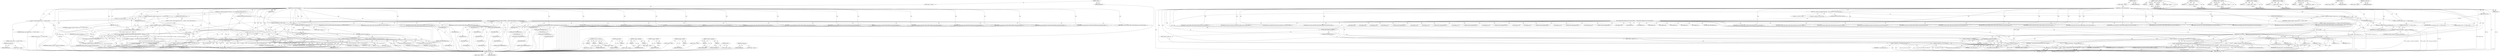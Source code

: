 digraph "num_online_cpus" {
vulnerable_156 [label=<(METHOD,num_present_cpus)>];
vulnerable_157 [label=<(BLOCK,&lt;empty&gt;,&lt;empty&gt;)>];
vulnerable_158 [label=<(METHOD_RETURN,ANY)>];
vulnerable_6 [label=<(METHOD,&lt;global&gt;)<SUB>1</SUB>>];
vulnerable_7 [label=<(BLOCK,&lt;empty&gt;,&lt;empty&gt;)<SUB>1</SUB>>];
vulnerable_8 [label=<(METHOD,kvm_vm_ioctl_check_extension)<SUB>1</SUB>>];
vulnerable_9 [label=<(PARAM,struct kvm *kvm)<SUB>1</SUB>>];
vulnerable_10 [label=<(PARAM,long ext)<SUB>1</SUB>>];
vulnerable_11 [label=<(BLOCK,{
	int r;
	/* Assume we're using HV mode when t...,{
	int r;
	/* Assume we're using HV mode when t...)<SUB>2</SUB>>];
vulnerable_12 [label="<(LOCAL,int r: int)<SUB>3</SUB>>"];
vulnerable_13 [label="<(LOCAL,int hv_enabled: int)<SUB>5</SUB>>"];
vulnerable_14 [label="<(&lt;operator&gt;.assignment,hv_enabled = kvmppc_hv_ops ? 1 : 0)<SUB>5</SUB>>"];
vulnerable_15 [label="<(IDENTIFIER,hv_enabled,hv_enabled = kvmppc_hv_ops ? 1 : 0)<SUB>5</SUB>>"];
vulnerable_16 [label="<(&lt;operator&gt;.conditional,kvmppc_hv_ops ? 1 : 0)<SUB>5</SUB>>"];
vulnerable_17 [label="<(IDENTIFIER,kvmppc_hv_ops,kvmppc_hv_ops ? 1 : 0)<SUB>5</SUB>>"];
vulnerable_18 [label="<(LITERAL,1,kvmppc_hv_ops ? 1 : 0)<SUB>5</SUB>>"];
vulnerable_19 [label="<(LITERAL,0,kvmppc_hv_ops ? 1 : 0)<SUB>5</SUB>>"];
vulnerable_20 [label=<(CONTROL_STRUCTURE,IF,if (kvm))<SUB>7</SUB>>];
vulnerable_21 [label=<(IDENTIFIER,kvm,if (kvm))<SUB>7</SUB>>];
vulnerable_22 [label=<(BLOCK,{
		/*
		 * Hooray - we know which VM type we'r...,{
		/*
		 * Hooray - we know which VM type we'r...)<SUB>7</SUB>>];
vulnerable_23 [label=<(&lt;operator&gt;.assignment,hv_enabled = is_kvmppc_hv_enabled(kvm))<SUB>12</SUB>>];
vulnerable_24 [label=<(IDENTIFIER,hv_enabled,hv_enabled = is_kvmppc_hv_enabled(kvm))<SUB>12</SUB>>];
vulnerable_25 [label=<(is_kvmppc_hv_enabled,is_kvmppc_hv_enabled(kvm))<SUB>12</SUB>>];
vulnerable_26 [label=<(IDENTIFIER,kvm,is_kvmppc_hv_enabled(kvm))<SUB>12</SUB>>];
vulnerable_27 [label=<(CONTROL_STRUCTURE,SWITCH,switch(ext))<SUB>15</SUB>>];
vulnerable_28 [label=<(IDENTIFIER,ext,switch(ext))<SUB>15</SUB>>];
vulnerable_29 [label=<(BLOCK,{
#ifdef CONFIG_BOOKE
	case KVM_CAP_PPC_BOOKE_S...,{
#ifdef CONFIG_BOOKE
	case KVM_CAP_PPC_BOOKE_S...)<SUB>15</SUB>>];
vulnerable_30 [label=<(JUMP_TARGET,case)<SUB>21</SUB>>];
vulnerable_31 [label=<(IDENTIFIER,KVM_CAP_PPC_SEGSTATE,{
#ifdef CONFIG_BOOKE
	case KVM_CAP_PPC_BOOKE_S...)<SUB>21</SUB>>];
vulnerable_32 [label=<(JUMP_TARGET,case)<SUB>22</SUB>>];
vulnerable_33 [label=<(IDENTIFIER,KVM_CAP_PPC_HIOR,{
#ifdef CONFIG_BOOKE
	case KVM_CAP_PPC_BOOKE_S...)<SUB>22</SUB>>];
vulnerable_34 [label=<(JUMP_TARGET,case)<SUB>23</SUB>>];
vulnerable_35 [label=<(IDENTIFIER,KVM_CAP_PPC_PAPR,{
#ifdef CONFIG_BOOKE
	case KVM_CAP_PPC_BOOKE_S...)<SUB>23</SUB>>];
vulnerable_36 [label=<(JUMP_TARGET,case)<SUB>25</SUB>>];
vulnerable_37 [label=<(IDENTIFIER,KVM_CAP_PPC_UNSET_IRQ,{
#ifdef CONFIG_BOOKE
	case KVM_CAP_PPC_BOOKE_S...)<SUB>25</SUB>>];
vulnerable_38 [label=<(JUMP_TARGET,case)<SUB>26</SUB>>];
vulnerable_39 [label=<(IDENTIFIER,KVM_CAP_PPC_IRQ_LEVEL,{
#ifdef CONFIG_BOOKE
	case KVM_CAP_PPC_BOOKE_S...)<SUB>26</SUB>>];
vulnerable_40 [label=<(JUMP_TARGET,case)<SUB>27</SUB>>];
vulnerable_41 [label=<(IDENTIFIER,KVM_CAP_ENABLE_CAP,{
#ifdef CONFIG_BOOKE
	case KVM_CAP_PPC_BOOKE_S...)<SUB>27</SUB>>];
vulnerable_42 [label=<(JUMP_TARGET,case)<SUB>28</SUB>>];
vulnerable_43 [label=<(IDENTIFIER,KVM_CAP_ENABLE_CAP_VM,{
#ifdef CONFIG_BOOKE
	case KVM_CAP_PPC_BOOKE_S...)<SUB>28</SUB>>];
vulnerable_44 [label=<(JUMP_TARGET,case)<SUB>29</SUB>>];
vulnerable_45 [label=<(IDENTIFIER,KVM_CAP_ONE_REG,{
#ifdef CONFIG_BOOKE
	case KVM_CAP_PPC_BOOKE_S...)<SUB>29</SUB>>];
vulnerable_46 [label=<(JUMP_TARGET,case)<SUB>30</SUB>>];
vulnerable_47 [label=<(IDENTIFIER,KVM_CAP_IOEVENTFD,{
#ifdef CONFIG_BOOKE
	case KVM_CAP_PPC_BOOKE_S...)<SUB>30</SUB>>];
vulnerable_48 [label=<(JUMP_TARGET,case)<SUB>31</SUB>>];
vulnerable_49 [label=<(IDENTIFIER,KVM_CAP_DEVICE_CTRL,{
#ifdef CONFIG_BOOKE
	case KVM_CAP_PPC_BOOKE_S...)<SUB>31</SUB>>];
vulnerable_50 [label=<(JUMP_TARGET,case)<SUB>32</SUB>>];
vulnerable_51 [label=<(IDENTIFIER,KVM_CAP_IMMEDIATE_EXIT,{
#ifdef CONFIG_BOOKE
	case KVM_CAP_PPC_BOOKE_S...)<SUB>32</SUB>>];
vulnerable_52 [label=<(&lt;operator&gt;.assignment,r = 1)<SUB>33</SUB>>];
vulnerable_53 [label=<(IDENTIFIER,r,r = 1)<SUB>33</SUB>>];
vulnerable_54 [label=<(LITERAL,1,r = 1)<SUB>33</SUB>>];
vulnerable_55 [label=<(CONTROL_STRUCTURE,BREAK,break;)<SUB>34</SUB>>];
vulnerable_56 [label=<(JUMP_TARGET,case)<SUB>35</SUB>>];
vulnerable_57 [label=<(IDENTIFIER,KVM_CAP_PPC_PAIRED_SINGLES,{
#ifdef CONFIG_BOOKE
	case KVM_CAP_PPC_BOOKE_S...)<SUB>35</SUB>>];
vulnerable_58 [label=<(JUMP_TARGET,case)<SUB>36</SUB>>];
vulnerable_59 [label=<(IDENTIFIER,KVM_CAP_PPC_OSI,{
#ifdef CONFIG_BOOKE
	case KVM_CAP_PPC_BOOKE_S...)<SUB>36</SUB>>];
vulnerable_60 [label=<(JUMP_TARGET,case)<SUB>37</SUB>>];
vulnerable_61 [label=<(IDENTIFIER,KVM_CAP_PPC_GET_PVINFO,{
#ifdef CONFIG_BOOKE
	case KVM_CAP_PPC_BOOKE_S...)<SUB>37</SUB>>];
vulnerable_62 [label=<(&lt;operator&gt;.assignment,r = !hv_enabled)<SUB>42</SUB>>];
vulnerable_63 [label=<(IDENTIFIER,r,r = !hv_enabled)<SUB>42</SUB>>];
vulnerable_64 [label=<(&lt;operator&gt;.logicalNot,!hv_enabled)<SUB>42</SUB>>];
vulnerable_65 [label=<(IDENTIFIER,hv_enabled,!hv_enabled)<SUB>42</SUB>>];
vulnerable_66 [label=<(CONTROL_STRUCTURE,BREAK,break;)<SUB>43</SUB>>];
vulnerable_67 [label=<(JUMP_TARGET,case)<SUB>107</SUB>>];
vulnerable_68 [label=<(IDENTIFIER,KVM_CAP_SYNC_MMU,{
#ifdef CONFIG_BOOKE
	case KVM_CAP_PPC_BOOKE_S...)<SUB>107</SUB>>];
vulnerable_69 [label=<(&lt;operator&gt;.assignment,r = 0)<SUB>113</SUB>>];
vulnerable_70 [label=<(IDENTIFIER,r,r = 0)<SUB>113</SUB>>];
vulnerable_71 [label=<(LITERAL,0,r = 0)<SUB>113</SUB>>];
vulnerable_72 [label=<(CONTROL_STRUCTURE,BREAK,break;)<SUB>115</SUB>>];
vulnerable_73 [label=<(JUMP_TARGET,case)<SUB>121</SUB>>];
vulnerable_74 [label=<(IDENTIFIER,KVM_CAP_NR_VCPUS,{
#ifdef CONFIG_BOOKE
	case KVM_CAP_PPC_BOOKE_S...)<SUB>121</SUB>>];
vulnerable_75 [label=<(CONTROL_STRUCTURE,IF,if (hv_enabled))<SUB>128</SUB>>];
vulnerable_76 [label=<(IDENTIFIER,hv_enabled,if (hv_enabled))<SUB>128</SUB>>];
vulnerable_77 [label=<(BLOCK,&lt;empty&gt;,&lt;empty&gt;)<SUB>129</SUB>>];
vulnerable_78 [label=<(&lt;operator&gt;.assignment,r = num_present_cpus())<SUB>129</SUB>>];
vulnerable_79 [label=<(IDENTIFIER,r,r = num_present_cpus())<SUB>129</SUB>>];
vulnerable_80 [label=<(num_present_cpus,num_present_cpus())<SUB>129</SUB>>];
vulnerable_81 [label=<(CONTROL_STRUCTURE,ELSE,else)<SUB>131</SUB>>];
vulnerable_82 [label=<(BLOCK,&lt;empty&gt;,&lt;empty&gt;)<SUB>131</SUB>>];
vulnerable_83 [label=<(&lt;operator&gt;.assignment,r = num_online_cpus())<SUB>131</SUB>>];
vulnerable_84 [label=<(IDENTIFIER,r,r = num_online_cpus())<SUB>131</SUB>>];
vulnerable_85 [label=<(num_online_cpus,num_online_cpus())<SUB>131</SUB>>];
vulnerable_86 [label=<(CONTROL_STRUCTURE,BREAK,break;)<SUB>132</SUB>>];
vulnerable_87 [label=<(JUMP_TARGET,case)<SUB>133</SUB>>];
vulnerable_88 [label=<(IDENTIFIER,KVM_CAP_NR_MEMSLOTS,{
#ifdef CONFIG_BOOKE
	case KVM_CAP_PPC_BOOKE_S...)<SUB>133</SUB>>];
vulnerable_89 [label=<(&lt;operator&gt;.assignment,r = KVM_USER_MEM_SLOTS)<SUB>134</SUB>>];
vulnerable_90 [label=<(IDENTIFIER,r,r = KVM_USER_MEM_SLOTS)<SUB>134</SUB>>];
vulnerable_91 [label=<(IDENTIFIER,KVM_USER_MEM_SLOTS,r = KVM_USER_MEM_SLOTS)<SUB>134</SUB>>];
vulnerable_92 [label=<(CONTROL_STRUCTURE,BREAK,break;)<SUB>135</SUB>>];
vulnerable_93 [label=<(JUMP_TARGET,case)<SUB>136</SUB>>];
vulnerable_94 [label=<(IDENTIFIER,KVM_CAP_MAX_VCPUS,{
#ifdef CONFIG_BOOKE
	case KVM_CAP_PPC_BOOKE_S...)<SUB>136</SUB>>];
vulnerable_95 [label=<(&lt;operator&gt;.assignment,r = KVM_MAX_VCPUS)<SUB>137</SUB>>];
vulnerable_96 [label=<(IDENTIFIER,r,r = KVM_MAX_VCPUS)<SUB>137</SUB>>];
vulnerable_97 [label=<(IDENTIFIER,KVM_MAX_VCPUS,r = KVM_MAX_VCPUS)<SUB>137</SUB>>];
vulnerable_98 [label=<(CONTROL_STRUCTURE,BREAK,break;)<SUB>138</SUB>>];
vulnerable_99 [label=<(JUMP_TARGET,case)<SUB>156</SUB>>];
vulnerable_100 [label=<(IDENTIFIER,KVM_CAP_PPC_HTM,{
#ifdef CONFIG_BOOKE
	case KVM_CAP_PPC_BOOKE_S...)<SUB>156</SUB>>];
vulnerable_101 [label=<(&lt;operator&gt;.assignment,r = cpu_has_feature(CPU_FTR_TM_COMP) &amp;&amp;
		    i...)<SUB>157</SUB>>];
vulnerable_102 [label=<(IDENTIFIER,r,r = cpu_has_feature(CPU_FTR_TM_COMP) &amp;&amp;
		    i...)<SUB>157</SUB>>];
vulnerable_103 [label=<(&lt;operator&gt;.logicalAnd,cpu_has_feature(CPU_FTR_TM_COMP) &amp;&amp;
		    is_kv...)<SUB>157</SUB>>];
vulnerable_104 [label=<(cpu_has_feature,cpu_has_feature(CPU_FTR_TM_COMP))<SUB>157</SUB>>];
vulnerable_105 [label=<(IDENTIFIER,CPU_FTR_TM_COMP,cpu_has_feature(CPU_FTR_TM_COMP))<SUB>157</SUB>>];
vulnerable_106 [label=<(is_kvmppc_hv_enabled,is_kvmppc_hv_enabled(kvm))<SUB>158</SUB>>];
vulnerable_107 [label=<(IDENTIFIER,kvm,is_kvmppc_hv_enabled(kvm))<SUB>158</SUB>>];
vulnerable_108 [label=<(CONTROL_STRUCTURE,BREAK,break;)<SUB>159</SUB>>];
vulnerable_109 [label=<(JUMP_TARGET,default)<SUB>160</SUB>>];
vulnerable_110 [label=<(&lt;operator&gt;.assignment,r = 0)<SUB>161</SUB>>];
vulnerable_111 [label=<(IDENTIFIER,r,r = 0)<SUB>161</SUB>>];
vulnerable_112 [label=<(LITERAL,0,r = 0)<SUB>161</SUB>>];
vulnerable_113 [label=<(CONTROL_STRUCTURE,BREAK,break;)<SUB>162</SUB>>];
vulnerable_114 [label=<(RETURN,return r;,return r;)<SUB>164</SUB>>];
vulnerable_115 [label=<(IDENTIFIER,r,return r;)<SUB>164</SUB>>];
vulnerable_116 [label=<(METHOD_RETURN,int)<SUB>1</SUB>>];
vulnerable_118 [label=<(METHOD_RETURN,ANY)<SUB>1</SUB>>];
vulnerable_142 [label=<(METHOD,&lt;operator&gt;.conditional)>];
vulnerable_143 [label=<(PARAM,p1)>];
vulnerable_144 [label=<(PARAM,p2)>];
vulnerable_145 [label=<(PARAM,p3)>];
vulnerable_146 [label=<(BLOCK,&lt;empty&gt;,&lt;empty&gt;)>];
vulnerable_147 [label=<(METHOD_RETURN,ANY)>];
vulnerable_167 [label=<(METHOD,cpu_has_feature)>];
vulnerable_168 [label=<(PARAM,p1)>];
vulnerable_169 [label=<(BLOCK,&lt;empty&gt;,&lt;empty&gt;)>];
vulnerable_170 [label=<(METHOD_RETURN,ANY)>];
vulnerable_162 [label=<(METHOD,&lt;operator&gt;.logicalAnd)>];
vulnerable_163 [label=<(PARAM,p1)>];
vulnerable_164 [label=<(PARAM,p2)>];
vulnerable_165 [label=<(BLOCK,&lt;empty&gt;,&lt;empty&gt;)>];
vulnerable_166 [label=<(METHOD_RETURN,ANY)>];
vulnerable_152 [label=<(METHOD,&lt;operator&gt;.logicalNot)>];
vulnerable_153 [label=<(PARAM,p1)>];
vulnerable_154 [label=<(BLOCK,&lt;empty&gt;,&lt;empty&gt;)>];
vulnerable_155 [label=<(METHOD_RETURN,ANY)>];
vulnerable_148 [label=<(METHOD,is_kvmppc_hv_enabled)>];
vulnerable_149 [label=<(PARAM,p1)>];
vulnerable_150 [label=<(BLOCK,&lt;empty&gt;,&lt;empty&gt;)>];
vulnerable_151 [label=<(METHOD_RETURN,ANY)>];
vulnerable_137 [label=<(METHOD,&lt;operator&gt;.assignment)>];
vulnerable_138 [label=<(PARAM,p1)>];
vulnerable_139 [label=<(PARAM,p2)>];
vulnerable_140 [label=<(BLOCK,&lt;empty&gt;,&lt;empty&gt;)>];
vulnerable_141 [label=<(METHOD_RETURN,ANY)>];
vulnerable_131 [label=<(METHOD,&lt;global&gt;)<SUB>1</SUB>>];
vulnerable_132 [label=<(BLOCK,&lt;empty&gt;,&lt;empty&gt;)>];
vulnerable_133 [label=<(METHOD_RETURN,ANY)>];
vulnerable_159 [label=<(METHOD,num_online_cpus)>];
vulnerable_160 [label=<(BLOCK,&lt;empty&gt;,&lt;empty&gt;)>];
vulnerable_161 [label=<(METHOD_RETURN,ANY)>];
fixed_155 [label=<(METHOD,num_present_cpus)>];
fixed_156 [label=<(BLOCK,&lt;empty&gt;,&lt;empty&gt;)>];
fixed_157 [label=<(METHOD_RETURN,ANY)>];
fixed_6 [label=<(METHOD,&lt;global&gt;)<SUB>1</SUB>>];
fixed_7 [label=<(BLOCK,&lt;empty&gt;,&lt;empty&gt;)<SUB>1</SUB>>];
fixed_8 [label=<(METHOD,kvm_vm_ioctl_check_extension)<SUB>1</SUB>>];
fixed_9 [label=<(PARAM,struct kvm *kvm)<SUB>1</SUB>>];
fixed_10 [label=<(PARAM,long ext)<SUB>1</SUB>>];
fixed_11 [label=<(BLOCK,{
	int r;
	/* Assume we're using HV mode when t...,{
	int r;
	/* Assume we're using HV mode when t...)<SUB>2</SUB>>];
fixed_12 [label="<(LOCAL,int r: int)<SUB>3</SUB>>"];
fixed_13 [label="<(LOCAL,int hv_enabled: int)<SUB>5</SUB>>"];
fixed_14 [label="<(&lt;operator&gt;.assignment,hv_enabled = kvmppc_hv_ops ? 1 : 0)<SUB>5</SUB>>"];
fixed_15 [label="<(IDENTIFIER,hv_enabled,hv_enabled = kvmppc_hv_ops ? 1 : 0)<SUB>5</SUB>>"];
fixed_16 [label="<(&lt;operator&gt;.conditional,kvmppc_hv_ops ? 1 : 0)<SUB>5</SUB>>"];
fixed_17 [label="<(IDENTIFIER,kvmppc_hv_ops,kvmppc_hv_ops ? 1 : 0)<SUB>5</SUB>>"];
fixed_18 [label="<(LITERAL,1,kvmppc_hv_ops ? 1 : 0)<SUB>5</SUB>>"];
fixed_19 [label="<(LITERAL,0,kvmppc_hv_ops ? 1 : 0)<SUB>5</SUB>>"];
fixed_20 [label=<(CONTROL_STRUCTURE,IF,if (kvm))<SUB>7</SUB>>];
fixed_21 [label=<(IDENTIFIER,kvm,if (kvm))<SUB>7</SUB>>];
fixed_22 [label=<(BLOCK,{
		/*
		 * Hooray - we know which VM type we'r...,{
		/*
		 * Hooray - we know which VM type we'r...)<SUB>7</SUB>>];
fixed_23 [label=<(&lt;operator&gt;.assignment,hv_enabled = is_kvmppc_hv_enabled(kvm))<SUB>12</SUB>>];
fixed_24 [label=<(IDENTIFIER,hv_enabled,hv_enabled = is_kvmppc_hv_enabled(kvm))<SUB>12</SUB>>];
fixed_25 [label=<(is_kvmppc_hv_enabled,is_kvmppc_hv_enabled(kvm))<SUB>12</SUB>>];
fixed_26 [label=<(IDENTIFIER,kvm,is_kvmppc_hv_enabled(kvm))<SUB>12</SUB>>];
fixed_27 [label=<(CONTROL_STRUCTURE,SWITCH,switch(ext))<SUB>15</SUB>>];
fixed_28 [label=<(IDENTIFIER,ext,switch(ext))<SUB>15</SUB>>];
fixed_29 [label=<(BLOCK,{
#ifdef CONFIG_BOOKE
	case KVM_CAP_PPC_BOOKE_S...,{
#ifdef CONFIG_BOOKE
	case KVM_CAP_PPC_BOOKE_S...)<SUB>15</SUB>>];
fixed_30 [label=<(JUMP_TARGET,case)<SUB>21</SUB>>];
fixed_31 [label=<(IDENTIFIER,KVM_CAP_PPC_SEGSTATE,{
#ifdef CONFIG_BOOKE
	case KVM_CAP_PPC_BOOKE_S...)<SUB>21</SUB>>];
fixed_32 [label=<(JUMP_TARGET,case)<SUB>22</SUB>>];
fixed_33 [label=<(IDENTIFIER,KVM_CAP_PPC_HIOR,{
#ifdef CONFIG_BOOKE
	case KVM_CAP_PPC_BOOKE_S...)<SUB>22</SUB>>];
fixed_34 [label=<(JUMP_TARGET,case)<SUB>23</SUB>>];
fixed_35 [label=<(IDENTIFIER,KVM_CAP_PPC_PAPR,{
#ifdef CONFIG_BOOKE
	case KVM_CAP_PPC_BOOKE_S...)<SUB>23</SUB>>];
fixed_36 [label=<(JUMP_TARGET,case)<SUB>25</SUB>>];
fixed_37 [label=<(IDENTIFIER,KVM_CAP_PPC_UNSET_IRQ,{
#ifdef CONFIG_BOOKE
	case KVM_CAP_PPC_BOOKE_S...)<SUB>25</SUB>>];
fixed_38 [label=<(JUMP_TARGET,case)<SUB>26</SUB>>];
fixed_39 [label=<(IDENTIFIER,KVM_CAP_PPC_IRQ_LEVEL,{
#ifdef CONFIG_BOOKE
	case KVM_CAP_PPC_BOOKE_S...)<SUB>26</SUB>>];
fixed_40 [label=<(JUMP_TARGET,case)<SUB>27</SUB>>];
fixed_41 [label=<(IDENTIFIER,KVM_CAP_ENABLE_CAP,{
#ifdef CONFIG_BOOKE
	case KVM_CAP_PPC_BOOKE_S...)<SUB>27</SUB>>];
fixed_42 [label=<(JUMP_TARGET,case)<SUB>28</SUB>>];
fixed_43 [label=<(IDENTIFIER,KVM_CAP_ENABLE_CAP_VM,{
#ifdef CONFIG_BOOKE
	case KVM_CAP_PPC_BOOKE_S...)<SUB>28</SUB>>];
fixed_44 [label=<(JUMP_TARGET,case)<SUB>29</SUB>>];
fixed_45 [label=<(IDENTIFIER,KVM_CAP_ONE_REG,{
#ifdef CONFIG_BOOKE
	case KVM_CAP_PPC_BOOKE_S...)<SUB>29</SUB>>];
fixed_46 [label=<(JUMP_TARGET,case)<SUB>30</SUB>>];
fixed_47 [label=<(IDENTIFIER,KVM_CAP_IOEVENTFD,{
#ifdef CONFIG_BOOKE
	case KVM_CAP_PPC_BOOKE_S...)<SUB>30</SUB>>];
fixed_48 [label=<(JUMP_TARGET,case)<SUB>31</SUB>>];
fixed_49 [label=<(IDENTIFIER,KVM_CAP_DEVICE_CTRL,{
#ifdef CONFIG_BOOKE
	case KVM_CAP_PPC_BOOKE_S...)<SUB>31</SUB>>];
fixed_50 [label=<(JUMP_TARGET,case)<SUB>32</SUB>>];
fixed_51 [label=<(IDENTIFIER,KVM_CAP_IMMEDIATE_EXIT,{
#ifdef CONFIG_BOOKE
	case KVM_CAP_PPC_BOOKE_S...)<SUB>32</SUB>>];
fixed_52 [label=<(&lt;operator&gt;.assignment,r = 1)<SUB>33</SUB>>];
fixed_53 [label=<(IDENTIFIER,r,r = 1)<SUB>33</SUB>>];
fixed_54 [label=<(LITERAL,1,r = 1)<SUB>33</SUB>>];
fixed_55 [label=<(CONTROL_STRUCTURE,BREAK,break;)<SUB>34</SUB>>];
fixed_56 [label=<(JUMP_TARGET,case)<SUB>35</SUB>>];
fixed_57 [label=<(IDENTIFIER,KVM_CAP_PPC_PAIRED_SINGLES,{
#ifdef CONFIG_BOOKE
	case KVM_CAP_PPC_BOOKE_S...)<SUB>35</SUB>>];
fixed_58 [label=<(JUMP_TARGET,case)<SUB>36</SUB>>];
fixed_59 [label=<(IDENTIFIER,KVM_CAP_PPC_OSI,{
#ifdef CONFIG_BOOKE
	case KVM_CAP_PPC_BOOKE_S...)<SUB>36</SUB>>];
fixed_60 [label=<(JUMP_TARGET,case)<SUB>37</SUB>>];
fixed_61 [label=<(IDENTIFIER,KVM_CAP_PPC_GET_PVINFO,{
#ifdef CONFIG_BOOKE
	case KVM_CAP_PPC_BOOKE_S...)<SUB>37</SUB>>];
fixed_62 [label=<(&lt;operator&gt;.assignment,r = !hv_enabled)<SUB>42</SUB>>];
fixed_63 [label=<(IDENTIFIER,r,r = !hv_enabled)<SUB>42</SUB>>];
fixed_64 [label=<(&lt;operator&gt;.logicalNot,!hv_enabled)<SUB>42</SUB>>];
fixed_65 [label=<(IDENTIFIER,hv_enabled,!hv_enabled)<SUB>42</SUB>>];
fixed_66 [label=<(CONTROL_STRUCTURE,BREAK,break;)<SUB>43</SUB>>];
fixed_67 [label=<(JUMP_TARGET,case)<SUB>107</SUB>>];
fixed_68 [label=<(IDENTIFIER,KVM_CAP_SYNC_MMU,{
#ifdef CONFIG_BOOKE
	case KVM_CAP_PPC_BOOKE_S...)<SUB>107</SUB>>];
fixed_69 [label=<(&lt;operator&gt;.assignment,r = 0)<SUB>113</SUB>>];
fixed_70 [label=<(IDENTIFIER,r,r = 0)<SUB>113</SUB>>];
fixed_71 [label=<(LITERAL,0,r = 0)<SUB>113</SUB>>];
fixed_72 [label=<(CONTROL_STRUCTURE,BREAK,break;)<SUB>115</SUB>>];
fixed_73 [label=<(JUMP_TARGET,case)<SUB>121</SUB>>];
fixed_74 [label=<(IDENTIFIER,KVM_CAP_NR_VCPUS,{
#ifdef CONFIG_BOOKE
	case KVM_CAP_PPC_BOOKE_S...)<SUB>121</SUB>>];
fixed_75 [label=<(CONTROL_STRUCTURE,IF,if (hv_enabled))<SUB>128</SUB>>];
fixed_76 [label=<(IDENTIFIER,hv_enabled,if (hv_enabled))<SUB>128</SUB>>];
fixed_77 [label=<(BLOCK,&lt;empty&gt;,&lt;empty&gt;)<SUB>129</SUB>>];
fixed_78 [label=<(&lt;operator&gt;.assignment,r = num_present_cpus())<SUB>129</SUB>>];
fixed_79 [label=<(IDENTIFIER,r,r = num_present_cpus())<SUB>129</SUB>>];
fixed_80 [label=<(num_present_cpus,num_present_cpus())<SUB>129</SUB>>];
fixed_81 [label=<(CONTROL_STRUCTURE,ELSE,else)<SUB>131</SUB>>];
fixed_82 [label=<(BLOCK,&lt;empty&gt;,&lt;empty&gt;)<SUB>131</SUB>>];
fixed_83 [label=<(&lt;operator&gt;.assignment,r = num_online_cpus())<SUB>131</SUB>>];
fixed_84 [label=<(IDENTIFIER,r,r = num_online_cpus())<SUB>131</SUB>>];
fixed_85 [label=<(num_online_cpus,num_online_cpus())<SUB>131</SUB>>];
fixed_86 [label=<(CONTROL_STRUCTURE,BREAK,break;)<SUB>132</SUB>>];
fixed_87 [label=<(JUMP_TARGET,case)<SUB>133</SUB>>];
fixed_88 [label=<(IDENTIFIER,KVM_CAP_NR_MEMSLOTS,{
#ifdef CONFIG_BOOKE
	case KVM_CAP_PPC_BOOKE_S...)<SUB>133</SUB>>];
fixed_89 [label=<(&lt;operator&gt;.assignment,r = KVM_USER_MEM_SLOTS)<SUB>134</SUB>>];
fixed_90 [label=<(IDENTIFIER,r,r = KVM_USER_MEM_SLOTS)<SUB>134</SUB>>];
fixed_91 [label=<(IDENTIFIER,KVM_USER_MEM_SLOTS,r = KVM_USER_MEM_SLOTS)<SUB>134</SUB>>];
fixed_92 [label=<(CONTROL_STRUCTURE,BREAK,break;)<SUB>135</SUB>>];
fixed_93 [label=<(JUMP_TARGET,case)<SUB>136</SUB>>];
fixed_94 [label=<(IDENTIFIER,KVM_CAP_MAX_VCPUS,{
#ifdef CONFIG_BOOKE
	case KVM_CAP_PPC_BOOKE_S...)<SUB>136</SUB>>];
fixed_95 [label=<(&lt;operator&gt;.assignment,r = KVM_MAX_VCPUS)<SUB>137</SUB>>];
fixed_96 [label=<(IDENTIFIER,r,r = KVM_MAX_VCPUS)<SUB>137</SUB>>];
fixed_97 [label=<(IDENTIFIER,KVM_MAX_VCPUS,r = KVM_MAX_VCPUS)<SUB>137</SUB>>];
fixed_98 [label=<(CONTROL_STRUCTURE,BREAK,break;)<SUB>138</SUB>>];
fixed_99 [label=<(JUMP_TARGET,case)<SUB>156</SUB>>];
fixed_100 [label=<(IDENTIFIER,KVM_CAP_PPC_HTM,{
#ifdef CONFIG_BOOKE
	case KVM_CAP_PPC_BOOKE_S...)<SUB>156</SUB>>];
fixed_101 [label=<(&lt;operator&gt;.assignment,r = cpu_has_feature(CPU_FTR_TM_COMP) &amp;&amp; hv_enabled)<SUB>157</SUB>>];
fixed_102 [label=<(IDENTIFIER,r,r = cpu_has_feature(CPU_FTR_TM_COMP) &amp;&amp; hv_enabled)<SUB>157</SUB>>];
fixed_103 [label=<(&lt;operator&gt;.logicalAnd,cpu_has_feature(CPU_FTR_TM_COMP) &amp;&amp; hv_enabled)<SUB>157</SUB>>];
fixed_104 [label=<(cpu_has_feature,cpu_has_feature(CPU_FTR_TM_COMP))<SUB>157</SUB>>];
fixed_105 [label=<(IDENTIFIER,CPU_FTR_TM_COMP,cpu_has_feature(CPU_FTR_TM_COMP))<SUB>157</SUB>>];
fixed_106 [label=<(IDENTIFIER,hv_enabled,cpu_has_feature(CPU_FTR_TM_COMP) &amp;&amp; hv_enabled)<SUB>157</SUB>>];
fixed_107 [label=<(CONTROL_STRUCTURE,BREAK,break;)<SUB>158</SUB>>];
fixed_108 [label=<(JUMP_TARGET,default)<SUB>159</SUB>>];
fixed_109 [label=<(&lt;operator&gt;.assignment,r = 0)<SUB>160</SUB>>];
fixed_110 [label=<(IDENTIFIER,r,r = 0)<SUB>160</SUB>>];
fixed_111 [label=<(LITERAL,0,r = 0)<SUB>160</SUB>>];
fixed_112 [label=<(CONTROL_STRUCTURE,BREAK,break;)<SUB>161</SUB>>];
fixed_113 [label=<(RETURN,return r;,return r;)<SUB>163</SUB>>];
fixed_114 [label=<(IDENTIFIER,r,return r;)<SUB>163</SUB>>];
fixed_115 [label=<(METHOD_RETURN,int)<SUB>1</SUB>>];
fixed_117 [label=<(METHOD_RETURN,ANY)<SUB>1</SUB>>];
fixed_141 [label=<(METHOD,&lt;operator&gt;.conditional)>];
fixed_142 [label=<(PARAM,p1)>];
fixed_143 [label=<(PARAM,p2)>];
fixed_144 [label=<(PARAM,p3)>];
fixed_145 [label=<(BLOCK,&lt;empty&gt;,&lt;empty&gt;)>];
fixed_146 [label=<(METHOD_RETURN,ANY)>];
fixed_166 [label=<(METHOD,cpu_has_feature)>];
fixed_167 [label=<(PARAM,p1)>];
fixed_168 [label=<(BLOCK,&lt;empty&gt;,&lt;empty&gt;)>];
fixed_169 [label=<(METHOD_RETURN,ANY)>];
fixed_161 [label=<(METHOD,&lt;operator&gt;.logicalAnd)>];
fixed_162 [label=<(PARAM,p1)>];
fixed_163 [label=<(PARAM,p2)>];
fixed_164 [label=<(BLOCK,&lt;empty&gt;,&lt;empty&gt;)>];
fixed_165 [label=<(METHOD_RETURN,ANY)>];
fixed_151 [label=<(METHOD,&lt;operator&gt;.logicalNot)>];
fixed_152 [label=<(PARAM,p1)>];
fixed_153 [label=<(BLOCK,&lt;empty&gt;,&lt;empty&gt;)>];
fixed_154 [label=<(METHOD_RETURN,ANY)>];
fixed_147 [label=<(METHOD,is_kvmppc_hv_enabled)>];
fixed_148 [label=<(PARAM,p1)>];
fixed_149 [label=<(BLOCK,&lt;empty&gt;,&lt;empty&gt;)>];
fixed_150 [label=<(METHOD_RETURN,ANY)>];
fixed_136 [label=<(METHOD,&lt;operator&gt;.assignment)>];
fixed_137 [label=<(PARAM,p1)>];
fixed_138 [label=<(PARAM,p2)>];
fixed_139 [label=<(BLOCK,&lt;empty&gt;,&lt;empty&gt;)>];
fixed_140 [label=<(METHOD_RETURN,ANY)>];
fixed_130 [label=<(METHOD,&lt;global&gt;)<SUB>1</SUB>>];
fixed_131 [label=<(BLOCK,&lt;empty&gt;,&lt;empty&gt;)>];
fixed_132 [label=<(METHOD_RETURN,ANY)>];
fixed_158 [label=<(METHOD,num_online_cpus)>];
fixed_159 [label=<(BLOCK,&lt;empty&gt;,&lt;empty&gt;)>];
fixed_160 [label=<(METHOD_RETURN,ANY)>];
vulnerable_156 -> vulnerable_157  [key=0, label="AST: "];
vulnerable_156 -> vulnerable_158  [key=0, label="AST: "];
vulnerable_156 -> vulnerable_158  [key=1, label="CFG: "];
vulnerable_157 -> fixed_155  [key=0];
vulnerable_158 -> fixed_155  [key=0];
vulnerable_6 -> vulnerable_7  [key=0, label="AST: "];
vulnerable_6 -> vulnerable_118  [key=0, label="AST: "];
vulnerable_6 -> vulnerable_118  [key=1, label="CFG: "];
vulnerable_7 -> vulnerable_8  [key=0, label="AST: "];
vulnerable_8 -> vulnerable_9  [key=0, label="AST: "];
vulnerable_8 -> vulnerable_9  [key=1, label="DDG: "];
vulnerable_8 -> vulnerable_10  [key=0, label="AST: "];
vulnerable_8 -> vulnerable_10  [key=1, label="DDG: "];
vulnerable_8 -> vulnerable_11  [key=0, label="AST: "];
vulnerable_8 -> vulnerable_116  [key=0, label="AST: "];
vulnerable_8 -> vulnerable_16  [key=0, label="CFG: "];
vulnerable_8 -> vulnerable_16  [key=1, label="DDG: "];
vulnerable_8 -> vulnerable_14  [key=0, label="DDG: "];
vulnerable_8 -> vulnerable_21  [key=0, label="DDG: "];
vulnerable_8 -> vulnerable_28  [key=0, label="DDG: "];
vulnerable_8 -> vulnerable_115  [key=0, label="DDG: "];
vulnerable_8 -> vulnerable_31  [key=0, label="DDG: "];
vulnerable_8 -> vulnerable_33  [key=0, label="DDG: "];
vulnerable_8 -> vulnerable_35  [key=0, label="DDG: "];
vulnerable_8 -> vulnerable_37  [key=0, label="DDG: "];
vulnerable_8 -> vulnerable_39  [key=0, label="DDG: "];
vulnerable_8 -> vulnerable_41  [key=0, label="DDG: "];
vulnerable_8 -> vulnerable_43  [key=0, label="DDG: "];
vulnerable_8 -> vulnerable_45  [key=0, label="DDG: "];
vulnerable_8 -> vulnerable_47  [key=0, label="DDG: "];
vulnerable_8 -> vulnerable_49  [key=0, label="DDG: "];
vulnerable_8 -> vulnerable_51  [key=0, label="DDG: "];
vulnerable_8 -> vulnerable_52  [key=0, label="DDG: "];
vulnerable_8 -> vulnerable_57  [key=0, label="DDG: "];
vulnerable_8 -> vulnerable_59  [key=0, label="DDG: "];
vulnerable_8 -> vulnerable_61  [key=0, label="DDG: "];
vulnerable_8 -> vulnerable_68  [key=0, label="DDG: "];
vulnerable_8 -> vulnerable_69  [key=0, label="DDG: "];
vulnerable_8 -> vulnerable_74  [key=0, label="DDG: "];
vulnerable_8 -> vulnerable_88  [key=0, label="DDG: "];
vulnerable_8 -> vulnerable_89  [key=0, label="DDG: "];
vulnerable_8 -> vulnerable_94  [key=0, label="DDG: "];
vulnerable_8 -> vulnerable_95  [key=0, label="DDG: "];
vulnerable_8 -> vulnerable_100  [key=0, label="DDG: "];
vulnerable_8 -> vulnerable_110  [key=0, label="DDG: "];
vulnerable_8 -> vulnerable_76  [key=0, label="DDG: "];
vulnerable_8 -> vulnerable_25  [key=0, label="DDG: "];
vulnerable_8 -> vulnerable_64  [key=0, label="DDG: "];
vulnerable_8 -> vulnerable_78  [key=0, label="DDG: "];
vulnerable_8 -> vulnerable_83  [key=0, label="DDG: "];
vulnerable_8 -> vulnerable_104  [key=0, label="DDG: "];
vulnerable_8 -> vulnerable_106  [key=0, label="DDG: "];
vulnerable_9 -> vulnerable_116  [key=0, label="DDG: kvm"];
vulnerable_9 -> vulnerable_25  [key=0, label="DDG: kvm"];
vulnerable_9 -> vulnerable_106  [key=0, label="DDG: kvm"];
vulnerable_10 -> vulnerable_116  [key=0, label="DDG: ext"];
vulnerable_11 -> vulnerable_12  [key=0, label="AST: "];
vulnerable_11 -> vulnerable_13  [key=0, label="AST: "];
vulnerable_11 -> vulnerable_14  [key=0, label="AST: "];
vulnerable_11 -> vulnerable_20  [key=0, label="AST: "];
vulnerable_11 -> vulnerable_27  [key=0, label="AST: "];
vulnerable_11 -> vulnerable_114  [key=0, label="AST: "];
vulnerable_12 -> fixed_155  [key=0];
vulnerable_13 -> fixed_155  [key=0];
vulnerable_14 -> vulnerable_15  [key=0, label="AST: "];
vulnerable_14 -> vulnerable_16  [key=0, label="AST: "];
vulnerable_14 -> vulnerable_21  [key=0, label="CFG: "];
vulnerable_14 -> vulnerable_116  [key=0, label="DDG: hv_enabled"];
vulnerable_14 -> vulnerable_116  [key=1, label="DDG: kvmppc_hv_ops ? 1 : 0"];
vulnerable_14 -> vulnerable_116  [key=2, label="DDG: hv_enabled = kvmppc_hv_ops ? 1 : 0"];
vulnerable_14 -> vulnerable_64  [key=0, label="DDG: hv_enabled"];
vulnerable_15 -> fixed_155  [key=0];
vulnerable_16 -> vulnerable_17  [key=0, label="AST: "];
vulnerable_16 -> vulnerable_18  [key=0, label="AST: "];
vulnerable_16 -> vulnerable_19  [key=0, label="AST: "];
vulnerable_16 -> vulnerable_14  [key=0, label="CFG: "];
vulnerable_16 -> vulnerable_116  [key=0, label="DDG: kvmppc_hv_ops"];
vulnerable_17 -> fixed_155  [key=0];
vulnerable_18 -> fixed_155  [key=0];
vulnerable_19 -> fixed_155  [key=0];
vulnerable_20 -> vulnerable_21  [key=0, label="AST: "];
vulnerable_20 -> vulnerable_22  [key=0, label="AST: "];
vulnerable_21 -> vulnerable_28  [key=0, label="CFG: "];
vulnerable_21 -> vulnerable_25  [key=0, label="CFG: "];
vulnerable_21 -> vulnerable_25  [key=1, label="CDG: "];
vulnerable_21 -> vulnerable_23  [key=0, label="CDG: "];
vulnerable_22 -> vulnerable_23  [key=0, label="AST: "];
vulnerable_23 -> vulnerable_24  [key=0, label="AST: "];
vulnerable_23 -> vulnerable_25  [key=0, label="AST: "];
vulnerable_23 -> vulnerable_28  [key=0, label="CFG: "];
vulnerable_23 -> vulnerable_116  [key=0, label="DDG: hv_enabled"];
vulnerable_23 -> vulnerable_116  [key=1, label="DDG: is_kvmppc_hv_enabled(kvm)"];
vulnerable_23 -> vulnerable_116  [key=2, label="DDG: hv_enabled = is_kvmppc_hv_enabled(kvm)"];
vulnerable_23 -> vulnerable_64  [key=0, label="DDG: hv_enabled"];
vulnerable_24 -> fixed_155  [key=0];
vulnerable_25 -> vulnerable_26  [key=0, label="AST: "];
vulnerable_25 -> vulnerable_23  [key=0, label="CFG: "];
vulnerable_25 -> vulnerable_23  [key=1, label="DDG: kvm"];
vulnerable_25 -> vulnerable_116  [key=0, label="DDG: kvm"];
vulnerable_25 -> vulnerable_103  [key=0, label="DDG: kvm"];
vulnerable_25 -> vulnerable_106  [key=0, label="DDG: kvm"];
vulnerable_26 -> fixed_155  [key=0];
vulnerable_27 -> vulnerable_28  [key=0, label="AST: "];
vulnerable_27 -> vulnerable_29  [key=0, label="AST: "];
vulnerable_28 -> vulnerable_52  [key=0, label="CFG: "];
vulnerable_28 -> vulnerable_52  [key=1, label="CDG: "];
vulnerable_28 -> vulnerable_64  [key=0, label="CFG: "];
vulnerable_28 -> vulnerable_64  [key=1, label="CDG: "];
vulnerable_28 -> vulnerable_69  [key=0, label="CFG: "];
vulnerable_28 -> vulnerable_69  [key=1, label="CDG: "];
vulnerable_28 -> vulnerable_76  [key=0, label="CFG: "];
vulnerable_28 -> vulnerable_76  [key=1, label="CDG: "];
vulnerable_28 -> vulnerable_89  [key=0, label="CFG: "];
vulnerable_28 -> vulnerable_89  [key=1, label="CDG: "];
vulnerable_28 -> vulnerable_95  [key=0, label="CFG: "];
vulnerable_28 -> vulnerable_95  [key=1, label="CDG: "];
vulnerable_28 -> vulnerable_104  [key=0, label="CFG: "];
vulnerable_28 -> vulnerable_104  [key=1, label="CDG: "];
vulnerable_28 -> vulnerable_110  [key=0, label="CFG: "];
vulnerable_28 -> vulnerable_110  [key=1, label="CDG: "];
vulnerable_28 -> vulnerable_103  [key=0, label="CDG: "];
vulnerable_28 -> vulnerable_101  [key=0, label="CDG: "];
vulnerable_28 -> vulnerable_62  [key=0, label="CDG: "];
vulnerable_29 -> vulnerable_30  [key=0, label="AST: "];
vulnerable_29 -> vulnerable_31  [key=0, label="AST: "];
vulnerable_29 -> vulnerable_32  [key=0, label="AST: "];
vulnerable_29 -> vulnerable_33  [key=0, label="AST: "];
vulnerable_29 -> vulnerable_34  [key=0, label="AST: "];
vulnerable_29 -> vulnerable_35  [key=0, label="AST: "];
vulnerable_29 -> vulnerable_36  [key=0, label="AST: "];
vulnerable_29 -> vulnerable_37  [key=0, label="AST: "];
vulnerable_29 -> vulnerable_38  [key=0, label="AST: "];
vulnerable_29 -> vulnerable_39  [key=0, label="AST: "];
vulnerable_29 -> vulnerable_40  [key=0, label="AST: "];
vulnerable_29 -> vulnerable_41  [key=0, label="AST: "];
vulnerable_29 -> vulnerable_42  [key=0, label="AST: "];
vulnerable_29 -> vulnerable_43  [key=0, label="AST: "];
vulnerable_29 -> vulnerable_44  [key=0, label="AST: "];
vulnerable_29 -> vulnerable_45  [key=0, label="AST: "];
vulnerable_29 -> vulnerable_46  [key=0, label="AST: "];
vulnerable_29 -> vulnerable_47  [key=0, label="AST: "];
vulnerable_29 -> vulnerable_48  [key=0, label="AST: "];
vulnerable_29 -> vulnerable_49  [key=0, label="AST: "];
vulnerable_29 -> vulnerable_50  [key=0, label="AST: "];
vulnerable_29 -> vulnerable_51  [key=0, label="AST: "];
vulnerable_29 -> vulnerable_52  [key=0, label="AST: "];
vulnerable_29 -> vulnerable_55  [key=0, label="AST: "];
vulnerable_29 -> vulnerable_56  [key=0, label="AST: "];
vulnerable_29 -> vulnerable_57  [key=0, label="AST: "];
vulnerable_29 -> vulnerable_58  [key=0, label="AST: "];
vulnerable_29 -> vulnerable_59  [key=0, label="AST: "];
vulnerable_29 -> vulnerable_60  [key=0, label="AST: "];
vulnerable_29 -> vulnerable_61  [key=0, label="AST: "];
vulnerable_29 -> vulnerable_62  [key=0, label="AST: "];
vulnerable_29 -> vulnerable_66  [key=0, label="AST: "];
vulnerable_29 -> vulnerable_67  [key=0, label="AST: "];
vulnerable_29 -> vulnerable_68  [key=0, label="AST: "];
vulnerable_29 -> vulnerable_69  [key=0, label="AST: "];
vulnerable_29 -> vulnerable_72  [key=0, label="AST: "];
vulnerable_29 -> vulnerable_73  [key=0, label="AST: "];
vulnerable_29 -> vulnerable_74  [key=0, label="AST: "];
vulnerable_29 -> vulnerable_75  [key=0, label="AST: "];
vulnerable_29 -> vulnerable_86  [key=0, label="AST: "];
vulnerable_29 -> vulnerable_87  [key=0, label="AST: "];
vulnerable_29 -> vulnerable_88  [key=0, label="AST: "];
vulnerable_29 -> vulnerable_89  [key=0, label="AST: "];
vulnerable_29 -> vulnerable_92  [key=0, label="AST: "];
vulnerable_29 -> vulnerable_93  [key=0, label="AST: "];
vulnerable_29 -> vulnerable_94  [key=0, label="AST: "];
vulnerable_29 -> vulnerable_95  [key=0, label="AST: "];
vulnerable_29 -> vulnerable_98  [key=0, label="AST: "];
vulnerable_29 -> vulnerable_99  [key=0, label="AST: "];
vulnerable_29 -> vulnerable_100  [key=0, label="AST: "];
vulnerable_29 -> vulnerable_101  [key=0, label="AST: "];
vulnerable_29 -> vulnerable_108  [key=0, label="AST: "];
vulnerable_29 -> vulnerable_109  [key=0, label="AST: "];
vulnerable_29 -> vulnerable_110  [key=0, label="AST: "];
vulnerable_29 -> vulnerable_113  [key=0, label="AST: "];
vulnerable_30 -> fixed_155  [key=0];
vulnerable_31 -> fixed_155  [key=0];
vulnerable_32 -> fixed_155  [key=0];
vulnerable_33 -> fixed_155  [key=0];
vulnerable_34 -> fixed_155  [key=0];
vulnerable_35 -> fixed_155  [key=0];
vulnerable_36 -> fixed_155  [key=0];
vulnerable_37 -> fixed_155  [key=0];
vulnerable_38 -> fixed_155  [key=0];
vulnerable_39 -> fixed_155  [key=0];
vulnerable_40 -> fixed_155  [key=0];
vulnerable_41 -> fixed_155  [key=0];
vulnerable_42 -> fixed_155  [key=0];
vulnerable_43 -> fixed_155  [key=0];
vulnerable_44 -> fixed_155  [key=0];
vulnerable_45 -> fixed_155  [key=0];
vulnerable_46 -> fixed_155  [key=0];
vulnerable_47 -> fixed_155  [key=0];
vulnerable_48 -> fixed_155  [key=0];
vulnerable_49 -> fixed_155  [key=0];
vulnerable_50 -> fixed_155  [key=0];
vulnerable_51 -> fixed_155  [key=0];
vulnerable_52 -> vulnerable_53  [key=0, label="AST: "];
vulnerable_52 -> vulnerable_54  [key=0, label="AST: "];
vulnerable_52 -> vulnerable_114  [key=0, label="CFG: "];
vulnerable_52 -> vulnerable_116  [key=0, label="DDG: r"];
vulnerable_52 -> vulnerable_116  [key=1, label="DDG: r = 1"];
vulnerable_52 -> vulnerable_115  [key=0, label="DDG: r"];
vulnerable_53 -> fixed_155  [key=0];
vulnerable_54 -> fixed_155  [key=0];
vulnerable_55 -> fixed_155  [key=0];
vulnerable_56 -> fixed_155  [key=0];
vulnerable_57 -> fixed_155  [key=0];
vulnerable_58 -> fixed_155  [key=0];
vulnerable_59 -> fixed_155  [key=0];
vulnerable_60 -> fixed_155  [key=0];
vulnerable_61 -> fixed_155  [key=0];
vulnerable_62 -> vulnerable_63  [key=0, label="AST: "];
vulnerable_62 -> vulnerable_64  [key=0, label="AST: "];
vulnerable_62 -> vulnerable_114  [key=0, label="CFG: "];
vulnerable_62 -> vulnerable_116  [key=0, label="DDG: r"];
vulnerable_62 -> vulnerable_116  [key=1, label="DDG: !hv_enabled"];
vulnerable_62 -> vulnerable_116  [key=2, label="DDG: r = !hv_enabled"];
vulnerable_62 -> vulnerable_115  [key=0, label="DDG: r"];
vulnerable_63 -> fixed_155  [key=0];
vulnerable_64 -> vulnerable_65  [key=0, label="AST: "];
vulnerable_64 -> vulnerable_62  [key=0, label="CFG: "];
vulnerable_64 -> vulnerable_62  [key=1, label="DDG: hv_enabled"];
vulnerable_64 -> vulnerable_116  [key=0, label="DDG: hv_enabled"];
vulnerable_65 -> fixed_155  [key=0];
vulnerable_66 -> fixed_155  [key=0];
vulnerable_67 -> fixed_155  [key=0];
vulnerable_68 -> fixed_155  [key=0];
vulnerable_69 -> vulnerable_70  [key=0, label="AST: "];
vulnerable_69 -> vulnerable_71  [key=0, label="AST: "];
vulnerable_69 -> vulnerable_114  [key=0, label="CFG: "];
vulnerable_69 -> vulnerable_116  [key=0, label="DDG: r"];
vulnerable_69 -> vulnerable_116  [key=1, label="DDG: r = 0"];
vulnerable_69 -> vulnerable_115  [key=0, label="DDG: r"];
vulnerable_70 -> fixed_155  [key=0];
vulnerable_71 -> fixed_155  [key=0];
vulnerable_72 -> fixed_155  [key=0];
vulnerable_73 -> fixed_155  [key=0];
vulnerable_74 -> fixed_155  [key=0];
vulnerable_75 -> vulnerable_76  [key=0, label="AST: "];
vulnerable_75 -> vulnerable_77  [key=0, label="AST: "];
vulnerable_75 -> vulnerable_81  [key=0, label="AST: "];
vulnerable_76 -> vulnerable_80  [key=0, label="CFG: "];
vulnerable_76 -> vulnerable_80  [key=1, label="CDG: "];
vulnerable_76 -> vulnerable_85  [key=0, label="CFG: "];
vulnerable_76 -> vulnerable_85  [key=1, label="CDG: "];
vulnerable_76 -> vulnerable_83  [key=0, label="CDG: "];
vulnerable_76 -> vulnerable_78  [key=0, label="CDG: "];
vulnerable_77 -> vulnerable_78  [key=0, label="AST: "];
vulnerable_78 -> vulnerable_79  [key=0, label="AST: "];
vulnerable_78 -> vulnerable_80  [key=0, label="AST: "];
vulnerable_78 -> vulnerable_114  [key=0, label="CFG: "];
vulnerable_78 -> vulnerable_116  [key=0, label="DDG: r"];
vulnerable_78 -> vulnerable_116  [key=1, label="DDG: num_present_cpus()"];
vulnerable_78 -> vulnerable_116  [key=2, label="DDG: r = num_present_cpus()"];
vulnerable_78 -> vulnerable_115  [key=0, label="DDG: r"];
vulnerable_79 -> fixed_155  [key=0];
vulnerable_80 -> vulnerable_78  [key=0, label="CFG: "];
vulnerable_81 -> vulnerable_82  [key=0, label="AST: "];
vulnerable_82 -> vulnerable_83  [key=0, label="AST: "];
vulnerable_83 -> vulnerable_84  [key=0, label="AST: "];
vulnerable_83 -> vulnerable_85  [key=0, label="AST: "];
vulnerable_83 -> vulnerable_114  [key=0, label="CFG: "];
vulnerable_83 -> vulnerable_116  [key=0, label="DDG: r"];
vulnerable_83 -> vulnerable_116  [key=1, label="DDG: num_online_cpus()"];
vulnerable_83 -> vulnerable_116  [key=2, label="DDG: r = num_online_cpus()"];
vulnerable_83 -> vulnerable_115  [key=0, label="DDG: r"];
vulnerable_84 -> fixed_155  [key=0];
vulnerable_85 -> vulnerable_83  [key=0, label="CFG: "];
vulnerable_86 -> fixed_155  [key=0];
vulnerable_87 -> fixed_155  [key=0];
vulnerable_88 -> fixed_155  [key=0];
vulnerable_89 -> vulnerable_90  [key=0, label="AST: "];
vulnerable_89 -> vulnerable_91  [key=0, label="AST: "];
vulnerable_89 -> vulnerable_114  [key=0, label="CFG: "];
vulnerable_89 -> vulnerable_116  [key=0, label="DDG: r"];
vulnerable_89 -> vulnerable_116  [key=1, label="DDG: r = KVM_USER_MEM_SLOTS"];
vulnerable_89 -> vulnerable_116  [key=2, label="DDG: KVM_USER_MEM_SLOTS"];
vulnerable_89 -> vulnerable_115  [key=0, label="DDG: r"];
vulnerable_90 -> fixed_155  [key=0];
vulnerable_91 -> fixed_155  [key=0];
vulnerable_92 -> fixed_155  [key=0];
vulnerable_93 -> fixed_155  [key=0];
vulnerable_94 -> fixed_155  [key=0];
vulnerable_95 -> vulnerable_96  [key=0, label="AST: "];
vulnerable_95 -> vulnerable_97  [key=0, label="AST: "];
vulnerable_95 -> vulnerable_114  [key=0, label="CFG: "];
vulnerable_95 -> vulnerable_116  [key=0, label="DDG: r"];
vulnerable_95 -> vulnerable_116  [key=1, label="DDG: r = KVM_MAX_VCPUS"];
vulnerable_95 -> vulnerable_116  [key=2, label="DDG: KVM_MAX_VCPUS"];
vulnerable_95 -> vulnerable_115  [key=0, label="DDG: r"];
vulnerable_96 -> fixed_155  [key=0];
vulnerable_97 -> fixed_155  [key=0];
vulnerable_98 -> fixed_155  [key=0];
vulnerable_99 -> fixed_155  [key=0];
vulnerable_100 -> fixed_155  [key=0];
vulnerable_101 -> vulnerable_102  [key=0, label="AST: "];
vulnerable_101 -> vulnerable_103  [key=0, label="AST: "];
vulnerable_101 -> vulnerable_114  [key=0, label="CFG: "];
vulnerable_101 -> vulnerable_116  [key=0, label="DDG: r"];
vulnerable_101 -> vulnerable_116  [key=1, label="DDG: cpu_has_feature(CPU_FTR_TM_COMP) &amp;&amp;
		    is_kvmppc_hv_enabled(kvm)"];
vulnerable_101 -> vulnerable_116  [key=2, label="DDG: r = cpu_has_feature(CPU_FTR_TM_COMP) &amp;&amp;
		    is_kvmppc_hv_enabled(kvm)"];
vulnerable_101 -> vulnerable_115  [key=0, label="DDG: r"];
vulnerable_102 -> fixed_155  [key=0];
vulnerable_103 -> vulnerable_104  [key=0, label="AST: "];
vulnerable_103 -> vulnerable_106  [key=0, label="AST: "];
vulnerable_103 -> vulnerable_101  [key=0, label="CFG: "];
vulnerable_103 -> vulnerable_101  [key=1, label="DDG: cpu_has_feature(CPU_FTR_TM_COMP)"];
vulnerable_103 -> vulnerable_101  [key=2, label="DDG: is_kvmppc_hv_enabled(kvm)"];
vulnerable_103 -> vulnerable_116  [key=0, label="DDG: cpu_has_feature(CPU_FTR_TM_COMP)"];
vulnerable_103 -> vulnerable_116  [key=1, label="DDG: is_kvmppc_hv_enabled(kvm)"];
vulnerable_104 -> vulnerable_105  [key=0, label="AST: "];
vulnerable_104 -> vulnerable_103  [key=0, label="CFG: "];
vulnerable_104 -> vulnerable_103  [key=1, label="DDG: CPU_FTR_TM_COMP"];
vulnerable_104 -> vulnerable_106  [key=0, label="CFG: "];
vulnerable_104 -> vulnerable_106  [key=1, label="CDG: "];
vulnerable_104 -> vulnerable_116  [key=0, label="DDG: CPU_FTR_TM_COMP"];
vulnerable_105 -> fixed_155  [key=0];
vulnerable_106 -> vulnerable_107  [key=0, label="AST: "];
vulnerable_106 -> vulnerable_103  [key=0, label="CFG: "];
vulnerable_106 -> vulnerable_103  [key=1, label="DDG: kvm"];
vulnerable_106 -> vulnerable_116  [key=0, label="DDG: kvm"];
vulnerable_107 -> fixed_155  [key=0];
vulnerable_108 -> fixed_155  [key=0];
vulnerable_109 -> fixed_155  [key=0];
vulnerable_110 -> vulnerable_111  [key=0, label="AST: "];
vulnerable_110 -> vulnerable_112  [key=0, label="AST: "];
vulnerable_110 -> vulnerable_114  [key=0, label="CFG: "];
vulnerable_110 -> vulnerable_116  [key=0, label="DDG: r"];
vulnerable_110 -> vulnerable_116  [key=1, label="DDG: r = 0"];
vulnerable_110 -> vulnerable_115  [key=0, label="DDG: r"];
vulnerable_111 -> fixed_155  [key=0];
vulnerable_112 -> fixed_155  [key=0];
vulnerable_113 -> fixed_155  [key=0];
vulnerable_114 -> vulnerable_115  [key=0, label="AST: "];
vulnerable_114 -> vulnerable_116  [key=0, label="CFG: "];
vulnerable_114 -> vulnerable_116  [key=1, label="DDG: &lt;RET&gt;"];
vulnerable_115 -> vulnerable_114  [key=0, label="DDG: r"];
vulnerable_116 -> fixed_155  [key=0];
vulnerable_118 -> fixed_155  [key=0];
vulnerable_142 -> vulnerable_143  [key=0, label="AST: "];
vulnerable_142 -> vulnerable_143  [key=1, label="DDG: "];
vulnerable_142 -> vulnerable_146  [key=0, label="AST: "];
vulnerable_142 -> vulnerable_144  [key=0, label="AST: "];
vulnerable_142 -> vulnerable_144  [key=1, label="DDG: "];
vulnerable_142 -> vulnerable_147  [key=0, label="AST: "];
vulnerable_142 -> vulnerable_147  [key=1, label="CFG: "];
vulnerable_142 -> vulnerable_145  [key=0, label="AST: "];
vulnerable_142 -> vulnerable_145  [key=1, label="DDG: "];
vulnerable_143 -> vulnerable_147  [key=0, label="DDG: p1"];
vulnerable_144 -> vulnerable_147  [key=0, label="DDG: p2"];
vulnerable_145 -> vulnerable_147  [key=0, label="DDG: p3"];
vulnerable_146 -> fixed_155  [key=0];
vulnerable_147 -> fixed_155  [key=0];
vulnerable_167 -> vulnerable_168  [key=0, label="AST: "];
vulnerable_167 -> vulnerable_168  [key=1, label="DDG: "];
vulnerable_167 -> vulnerable_169  [key=0, label="AST: "];
vulnerable_167 -> vulnerable_170  [key=0, label="AST: "];
vulnerable_167 -> vulnerable_170  [key=1, label="CFG: "];
vulnerable_168 -> vulnerable_170  [key=0, label="DDG: p1"];
vulnerable_169 -> fixed_155  [key=0];
vulnerable_170 -> fixed_155  [key=0];
vulnerable_162 -> vulnerable_163  [key=0, label="AST: "];
vulnerable_162 -> vulnerable_163  [key=1, label="DDG: "];
vulnerable_162 -> vulnerable_165  [key=0, label="AST: "];
vulnerable_162 -> vulnerable_164  [key=0, label="AST: "];
vulnerable_162 -> vulnerable_164  [key=1, label="DDG: "];
vulnerable_162 -> vulnerable_166  [key=0, label="AST: "];
vulnerable_162 -> vulnerable_166  [key=1, label="CFG: "];
vulnerable_163 -> vulnerable_166  [key=0, label="DDG: p1"];
vulnerable_164 -> vulnerable_166  [key=0, label="DDG: p2"];
vulnerable_165 -> fixed_155  [key=0];
vulnerable_166 -> fixed_155  [key=0];
vulnerable_152 -> vulnerable_153  [key=0, label="AST: "];
vulnerable_152 -> vulnerable_153  [key=1, label="DDG: "];
vulnerable_152 -> vulnerable_154  [key=0, label="AST: "];
vulnerable_152 -> vulnerable_155  [key=0, label="AST: "];
vulnerable_152 -> vulnerable_155  [key=1, label="CFG: "];
vulnerable_153 -> vulnerable_155  [key=0, label="DDG: p1"];
vulnerable_154 -> fixed_155  [key=0];
vulnerable_155 -> fixed_155  [key=0];
vulnerable_148 -> vulnerable_149  [key=0, label="AST: "];
vulnerable_148 -> vulnerable_149  [key=1, label="DDG: "];
vulnerable_148 -> vulnerable_150  [key=0, label="AST: "];
vulnerable_148 -> vulnerable_151  [key=0, label="AST: "];
vulnerable_148 -> vulnerable_151  [key=1, label="CFG: "];
vulnerable_149 -> vulnerable_151  [key=0, label="DDG: p1"];
vulnerable_150 -> fixed_155  [key=0];
vulnerable_151 -> fixed_155  [key=0];
vulnerable_137 -> vulnerable_138  [key=0, label="AST: "];
vulnerable_137 -> vulnerable_138  [key=1, label="DDG: "];
vulnerable_137 -> vulnerable_140  [key=0, label="AST: "];
vulnerable_137 -> vulnerable_139  [key=0, label="AST: "];
vulnerable_137 -> vulnerable_139  [key=1, label="DDG: "];
vulnerable_137 -> vulnerable_141  [key=0, label="AST: "];
vulnerable_137 -> vulnerable_141  [key=1, label="CFG: "];
vulnerable_138 -> vulnerable_141  [key=0, label="DDG: p1"];
vulnerable_139 -> vulnerable_141  [key=0, label="DDG: p2"];
vulnerable_140 -> fixed_155  [key=0];
vulnerable_141 -> fixed_155  [key=0];
vulnerable_131 -> vulnerable_132  [key=0, label="AST: "];
vulnerable_131 -> vulnerable_133  [key=0, label="AST: "];
vulnerable_131 -> vulnerable_133  [key=1, label="CFG: "];
vulnerable_132 -> fixed_155  [key=0];
vulnerable_133 -> fixed_155  [key=0];
vulnerable_159 -> vulnerable_160  [key=0, label="AST: "];
vulnerable_159 -> vulnerable_161  [key=0, label="AST: "];
vulnerable_159 -> vulnerable_161  [key=1, label="CFG: "];
vulnerable_160 -> fixed_155  [key=0];
vulnerable_161 -> fixed_155  [key=0];
fixed_155 -> fixed_156  [key=0, label="AST: "];
fixed_155 -> fixed_157  [key=0, label="AST: "];
fixed_155 -> fixed_157  [key=1, label="CFG: "];
fixed_6 -> fixed_7  [key=0, label="AST: "];
fixed_6 -> fixed_117  [key=0, label="AST: "];
fixed_6 -> fixed_117  [key=1, label="CFG: "];
fixed_7 -> fixed_8  [key=0, label="AST: "];
fixed_8 -> fixed_9  [key=0, label="AST: "];
fixed_8 -> fixed_9  [key=1, label="DDG: "];
fixed_8 -> fixed_10  [key=0, label="AST: "];
fixed_8 -> fixed_10  [key=1, label="DDG: "];
fixed_8 -> fixed_11  [key=0, label="AST: "];
fixed_8 -> fixed_115  [key=0, label="AST: "];
fixed_8 -> fixed_16  [key=0, label="CFG: "];
fixed_8 -> fixed_16  [key=1, label="DDG: "];
fixed_8 -> fixed_14  [key=0, label="DDG: "];
fixed_8 -> fixed_21  [key=0, label="DDG: "];
fixed_8 -> fixed_28  [key=0, label="DDG: "];
fixed_8 -> fixed_114  [key=0, label="DDG: "];
fixed_8 -> fixed_31  [key=0, label="DDG: "];
fixed_8 -> fixed_33  [key=0, label="DDG: "];
fixed_8 -> fixed_35  [key=0, label="DDG: "];
fixed_8 -> fixed_37  [key=0, label="DDG: "];
fixed_8 -> fixed_39  [key=0, label="DDG: "];
fixed_8 -> fixed_41  [key=0, label="DDG: "];
fixed_8 -> fixed_43  [key=0, label="DDG: "];
fixed_8 -> fixed_45  [key=0, label="DDG: "];
fixed_8 -> fixed_47  [key=0, label="DDG: "];
fixed_8 -> fixed_49  [key=0, label="DDG: "];
fixed_8 -> fixed_51  [key=0, label="DDG: "];
fixed_8 -> fixed_52  [key=0, label="DDG: "];
fixed_8 -> fixed_57  [key=0, label="DDG: "];
fixed_8 -> fixed_59  [key=0, label="DDG: "];
fixed_8 -> fixed_61  [key=0, label="DDG: "];
fixed_8 -> fixed_68  [key=0, label="DDG: "];
fixed_8 -> fixed_69  [key=0, label="DDG: "];
fixed_8 -> fixed_74  [key=0, label="DDG: "];
fixed_8 -> fixed_88  [key=0, label="DDG: "];
fixed_8 -> fixed_89  [key=0, label="DDG: "];
fixed_8 -> fixed_94  [key=0, label="DDG: "];
fixed_8 -> fixed_95  [key=0, label="DDG: "];
fixed_8 -> fixed_100  [key=0, label="DDG: "];
fixed_8 -> fixed_109  [key=0, label="DDG: "];
fixed_8 -> fixed_76  [key=0, label="DDG: "];
fixed_8 -> fixed_25  [key=0, label="DDG: "];
fixed_8 -> fixed_64  [key=0, label="DDG: "];
fixed_8 -> fixed_78  [key=0, label="DDG: "];
fixed_8 -> fixed_103  [key=0, label="DDG: "];
fixed_8 -> fixed_83  [key=0, label="DDG: "];
fixed_8 -> fixed_104  [key=0, label="DDG: "];
fixed_9 -> fixed_115  [key=0, label="DDG: kvm"];
fixed_9 -> fixed_25  [key=0, label="DDG: kvm"];
fixed_10 -> fixed_115  [key=0, label="DDG: ext"];
fixed_11 -> fixed_12  [key=0, label="AST: "];
fixed_11 -> fixed_13  [key=0, label="AST: "];
fixed_11 -> fixed_14  [key=0, label="AST: "];
fixed_11 -> fixed_20  [key=0, label="AST: "];
fixed_11 -> fixed_27  [key=0, label="AST: "];
fixed_11 -> fixed_113  [key=0, label="AST: "];
fixed_14 -> fixed_15  [key=0, label="AST: "];
fixed_14 -> fixed_16  [key=0, label="AST: "];
fixed_14 -> fixed_21  [key=0, label="CFG: "];
fixed_14 -> fixed_115  [key=0, label="DDG: hv_enabled"];
fixed_14 -> fixed_115  [key=1, label="DDG: kvmppc_hv_ops ? 1 : 0"];
fixed_14 -> fixed_115  [key=2, label="DDG: hv_enabled = kvmppc_hv_ops ? 1 : 0"];
fixed_14 -> fixed_64  [key=0, label="DDG: hv_enabled"];
fixed_14 -> fixed_103  [key=0, label="DDG: hv_enabled"];
fixed_16 -> fixed_17  [key=0, label="AST: "];
fixed_16 -> fixed_18  [key=0, label="AST: "];
fixed_16 -> fixed_19  [key=0, label="AST: "];
fixed_16 -> fixed_14  [key=0, label="CFG: "];
fixed_16 -> fixed_115  [key=0, label="DDG: kvmppc_hv_ops"];
fixed_20 -> fixed_21  [key=0, label="AST: "];
fixed_20 -> fixed_22  [key=0, label="AST: "];
fixed_21 -> fixed_28  [key=0, label="CFG: "];
fixed_21 -> fixed_25  [key=0, label="CFG: "];
fixed_21 -> fixed_25  [key=1, label="CDG: "];
fixed_21 -> fixed_23  [key=0, label="CDG: "];
fixed_22 -> fixed_23  [key=0, label="AST: "];
fixed_23 -> fixed_24  [key=0, label="AST: "];
fixed_23 -> fixed_25  [key=0, label="AST: "];
fixed_23 -> fixed_28  [key=0, label="CFG: "];
fixed_23 -> fixed_115  [key=0, label="DDG: hv_enabled"];
fixed_23 -> fixed_115  [key=1, label="DDG: is_kvmppc_hv_enabled(kvm)"];
fixed_23 -> fixed_115  [key=2, label="DDG: hv_enabled = is_kvmppc_hv_enabled(kvm)"];
fixed_23 -> fixed_64  [key=0, label="DDG: hv_enabled"];
fixed_23 -> fixed_103  [key=0, label="DDG: hv_enabled"];
fixed_25 -> fixed_26  [key=0, label="AST: "];
fixed_25 -> fixed_23  [key=0, label="CFG: "];
fixed_25 -> fixed_23  [key=1, label="DDG: kvm"];
fixed_25 -> fixed_115  [key=0, label="DDG: kvm"];
fixed_27 -> fixed_28  [key=0, label="AST: "];
fixed_27 -> fixed_29  [key=0, label="AST: "];
fixed_28 -> fixed_52  [key=0, label="CFG: "];
fixed_28 -> fixed_52  [key=1, label="CDG: "];
fixed_28 -> fixed_64  [key=0, label="CFG: "];
fixed_28 -> fixed_64  [key=1, label="CDG: "];
fixed_28 -> fixed_69  [key=0, label="CFG: "];
fixed_28 -> fixed_69  [key=1, label="CDG: "];
fixed_28 -> fixed_76  [key=0, label="CFG: "];
fixed_28 -> fixed_76  [key=1, label="CDG: "];
fixed_28 -> fixed_89  [key=0, label="CFG: "];
fixed_28 -> fixed_89  [key=1, label="CDG: "];
fixed_28 -> fixed_95  [key=0, label="CFG: "];
fixed_28 -> fixed_95  [key=1, label="CDG: "];
fixed_28 -> fixed_104  [key=0, label="CFG: "];
fixed_28 -> fixed_104  [key=1, label="CDG: "];
fixed_28 -> fixed_109  [key=0, label="CFG: "];
fixed_28 -> fixed_109  [key=1, label="CDG: "];
fixed_28 -> fixed_103  [key=0, label="CDG: "];
fixed_28 -> fixed_101  [key=0, label="CDG: "];
fixed_28 -> fixed_62  [key=0, label="CDG: "];
fixed_29 -> fixed_30  [key=0, label="AST: "];
fixed_29 -> fixed_31  [key=0, label="AST: "];
fixed_29 -> fixed_32  [key=0, label="AST: "];
fixed_29 -> fixed_33  [key=0, label="AST: "];
fixed_29 -> fixed_34  [key=0, label="AST: "];
fixed_29 -> fixed_35  [key=0, label="AST: "];
fixed_29 -> fixed_36  [key=0, label="AST: "];
fixed_29 -> fixed_37  [key=0, label="AST: "];
fixed_29 -> fixed_38  [key=0, label="AST: "];
fixed_29 -> fixed_39  [key=0, label="AST: "];
fixed_29 -> fixed_40  [key=0, label="AST: "];
fixed_29 -> fixed_41  [key=0, label="AST: "];
fixed_29 -> fixed_42  [key=0, label="AST: "];
fixed_29 -> fixed_43  [key=0, label="AST: "];
fixed_29 -> fixed_44  [key=0, label="AST: "];
fixed_29 -> fixed_45  [key=0, label="AST: "];
fixed_29 -> fixed_46  [key=0, label="AST: "];
fixed_29 -> fixed_47  [key=0, label="AST: "];
fixed_29 -> fixed_48  [key=0, label="AST: "];
fixed_29 -> fixed_49  [key=0, label="AST: "];
fixed_29 -> fixed_50  [key=0, label="AST: "];
fixed_29 -> fixed_51  [key=0, label="AST: "];
fixed_29 -> fixed_52  [key=0, label="AST: "];
fixed_29 -> fixed_55  [key=0, label="AST: "];
fixed_29 -> fixed_56  [key=0, label="AST: "];
fixed_29 -> fixed_57  [key=0, label="AST: "];
fixed_29 -> fixed_58  [key=0, label="AST: "];
fixed_29 -> fixed_59  [key=0, label="AST: "];
fixed_29 -> fixed_60  [key=0, label="AST: "];
fixed_29 -> fixed_61  [key=0, label="AST: "];
fixed_29 -> fixed_62  [key=0, label="AST: "];
fixed_29 -> fixed_66  [key=0, label="AST: "];
fixed_29 -> fixed_67  [key=0, label="AST: "];
fixed_29 -> fixed_68  [key=0, label="AST: "];
fixed_29 -> fixed_69  [key=0, label="AST: "];
fixed_29 -> fixed_72  [key=0, label="AST: "];
fixed_29 -> fixed_73  [key=0, label="AST: "];
fixed_29 -> fixed_74  [key=0, label="AST: "];
fixed_29 -> fixed_75  [key=0, label="AST: "];
fixed_29 -> fixed_86  [key=0, label="AST: "];
fixed_29 -> fixed_87  [key=0, label="AST: "];
fixed_29 -> fixed_88  [key=0, label="AST: "];
fixed_29 -> fixed_89  [key=0, label="AST: "];
fixed_29 -> fixed_92  [key=0, label="AST: "];
fixed_29 -> fixed_93  [key=0, label="AST: "];
fixed_29 -> fixed_94  [key=0, label="AST: "];
fixed_29 -> fixed_95  [key=0, label="AST: "];
fixed_29 -> fixed_98  [key=0, label="AST: "];
fixed_29 -> fixed_99  [key=0, label="AST: "];
fixed_29 -> fixed_100  [key=0, label="AST: "];
fixed_29 -> fixed_101  [key=0, label="AST: "];
fixed_29 -> fixed_107  [key=0, label="AST: "];
fixed_29 -> fixed_108  [key=0, label="AST: "];
fixed_29 -> fixed_109  [key=0, label="AST: "];
fixed_29 -> fixed_112  [key=0, label="AST: "];
fixed_52 -> fixed_53  [key=0, label="AST: "];
fixed_52 -> fixed_54  [key=0, label="AST: "];
fixed_52 -> fixed_113  [key=0, label="CFG: "];
fixed_52 -> fixed_115  [key=0, label="DDG: r"];
fixed_52 -> fixed_115  [key=1, label="DDG: r = 1"];
fixed_52 -> fixed_114  [key=0, label="DDG: r"];
fixed_62 -> fixed_63  [key=0, label="AST: "];
fixed_62 -> fixed_64  [key=0, label="AST: "];
fixed_62 -> fixed_113  [key=0, label="CFG: "];
fixed_62 -> fixed_115  [key=0, label="DDG: r"];
fixed_62 -> fixed_115  [key=1, label="DDG: !hv_enabled"];
fixed_62 -> fixed_115  [key=2, label="DDG: r = !hv_enabled"];
fixed_62 -> fixed_114  [key=0, label="DDG: r"];
fixed_64 -> fixed_65  [key=0, label="AST: "];
fixed_64 -> fixed_62  [key=0, label="CFG: "];
fixed_64 -> fixed_62  [key=1, label="DDG: hv_enabled"];
fixed_64 -> fixed_115  [key=0, label="DDG: hv_enabled"];
fixed_69 -> fixed_70  [key=0, label="AST: "];
fixed_69 -> fixed_71  [key=0, label="AST: "];
fixed_69 -> fixed_113  [key=0, label="CFG: "];
fixed_69 -> fixed_115  [key=0, label="DDG: r"];
fixed_69 -> fixed_115  [key=1, label="DDG: r = 0"];
fixed_69 -> fixed_114  [key=0, label="DDG: r"];
fixed_75 -> fixed_76  [key=0, label="AST: "];
fixed_75 -> fixed_77  [key=0, label="AST: "];
fixed_75 -> fixed_81  [key=0, label="AST: "];
fixed_76 -> fixed_80  [key=0, label="CFG: "];
fixed_76 -> fixed_80  [key=1, label="CDG: "];
fixed_76 -> fixed_85  [key=0, label="CFG: "];
fixed_76 -> fixed_85  [key=1, label="CDG: "];
fixed_76 -> fixed_83  [key=0, label="CDG: "];
fixed_76 -> fixed_78  [key=0, label="CDG: "];
fixed_77 -> fixed_78  [key=0, label="AST: "];
fixed_78 -> fixed_79  [key=0, label="AST: "];
fixed_78 -> fixed_80  [key=0, label="AST: "];
fixed_78 -> fixed_113  [key=0, label="CFG: "];
fixed_78 -> fixed_115  [key=0, label="DDG: r"];
fixed_78 -> fixed_115  [key=1, label="DDG: num_present_cpus()"];
fixed_78 -> fixed_115  [key=2, label="DDG: r = num_present_cpus()"];
fixed_78 -> fixed_114  [key=0, label="DDG: r"];
fixed_80 -> fixed_78  [key=0, label="CFG: "];
fixed_81 -> fixed_82  [key=0, label="AST: "];
fixed_82 -> fixed_83  [key=0, label="AST: "];
fixed_83 -> fixed_84  [key=0, label="AST: "];
fixed_83 -> fixed_85  [key=0, label="AST: "];
fixed_83 -> fixed_113  [key=0, label="CFG: "];
fixed_83 -> fixed_115  [key=0, label="DDG: r"];
fixed_83 -> fixed_115  [key=1, label="DDG: num_online_cpus()"];
fixed_83 -> fixed_115  [key=2, label="DDG: r = num_online_cpus()"];
fixed_83 -> fixed_114  [key=0, label="DDG: r"];
fixed_85 -> fixed_83  [key=0, label="CFG: "];
fixed_89 -> fixed_90  [key=0, label="AST: "];
fixed_89 -> fixed_91  [key=0, label="AST: "];
fixed_89 -> fixed_113  [key=0, label="CFG: "];
fixed_89 -> fixed_115  [key=0, label="DDG: r"];
fixed_89 -> fixed_115  [key=1, label="DDG: r = KVM_USER_MEM_SLOTS"];
fixed_89 -> fixed_115  [key=2, label="DDG: KVM_USER_MEM_SLOTS"];
fixed_89 -> fixed_114  [key=0, label="DDG: r"];
fixed_95 -> fixed_96  [key=0, label="AST: "];
fixed_95 -> fixed_97  [key=0, label="AST: "];
fixed_95 -> fixed_113  [key=0, label="CFG: "];
fixed_95 -> fixed_115  [key=0, label="DDG: r"];
fixed_95 -> fixed_115  [key=1, label="DDG: r = KVM_MAX_VCPUS"];
fixed_95 -> fixed_115  [key=2, label="DDG: KVM_MAX_VCPUS"];
fixed_95 -> fixed_114  [key=0, label="DDG: r"];
fixed_101 -> fixed_102  [key=0, label="AST: "];
fixed_101 -> fixed_103  [key=0, label="AST: "];
fixed_101 -> fixed_113  [key=0, label="CFG: "];
fixed_101 -> fixed_115  [key=0, label="DDG: r"];
fixed_101 -> fixed_115  [key=1, label="DDG: cpu_has_feature(CPU_FTR_TM_COMP) &amp;&amp; hv_enabled"];
fixed_101 -> fixed_115  [key=2, label="DDG: r = cpu_has_feature(CPU_FTR_TM_COMP) &amp;&amp; hv_enabled"];
fixed_101 -> fixed_114  [key=0, label="DDG: r"];
fixed_103 -> fixed_104  [key=0, label="AST: "];
fixed_103 -> fixed_106  [key=0, label="AST: "];
fixed_103 -> fixed_101  [key=0, label="CFG: "];
fixed_103 -> fixed_101  [key=1, label="DDG: cpu_has_feature(CPU_FTR_TM_COMP)"];
fixed_103 -> fixed_101  [key=2, label="DDG: hv_enabled"];
fixed_103 -> fixed_115  [key=0, label="DDG: cpu_has_feature(CPU_FTR_TM_COMP)"];
fixed_103 -> fixed_115  [key=1, label="DDG: hv_enabled"];
fixed_104 -> fixed_105  [key=0, label="AST: "];
fixed_104 -> fixed_103  [key=0, label="CFG: "];
fixed_104 -> fixed_103  [key=1, label="DDG: CPU_FTR_TM_COMP"];
fixed_104 -> fixed_115  [key=0, label="DDG: CPU_FTR_TM_COMP"];
fixed_109 -> fixed_110  [key=0, label="AST: "];
fixed_109 -> fixed_111  [key=0, label="AST: "];
fixed_109 -> fixed_113  [key=0, label="CFG: "];
fixed_109 -> fixed_115  [key=0, label="DDG: r"];
fixed_109 -> fixed_115  [key=1, label="DDG: r = 0"];
fixed_109 -> fixed_114  [key=0, label="DDG: r"];
fixed_113 -> fixed_114  [key=0, label="AST: "];
fixed_113 -> fixed_115  [key=0, label="CFG: "];
fixed_113 -> fixed_115  [key=1, label="DDG: &lt;RET&gt;"];
fixed_114 -> fixed_113  [key=0, label="DDG: r"];
fixed_141 -> fixed_142  [key=0, label="AST: "];
fixed_141 -> fixed_142  [key=1, label="DDG: "];
fixed_141 -> fixed_145  [key=0, label="AST: "];
fixed_141 -> fixed_143  [key=0, label="AST: "];
fixed_141 -> fixed_143  [key=1, label="DDG: "];
fixed_141 -> fixed_146  [key=0, label="AST: "];
fixed_141 -> fixed_146  [key=1, label="CFG: "];
fixed_141 -> fixed_144  [key=0, label="AST: "];
fixed_141 -> fixed_144  [key=1, label="DDG: "];
fixed_142 -> fixed_146  [key=0, label="DDG: p1"];
fixed_143 -> fixed_146  [key=0, label="DDG: p2"];
fixed_144 -> fixed_146  [key=0, label="DDG: p3"];
fixed_166 -> fixed_167  [key=0, label="AST: "];
fixed_166 -> fixed_167  [key=1, label="DDG: "];
fixed_166 -> fixed_168  [key=0, label="AST: "];
fixed_166 -> fixed_169  [key=0, label="AST: "];
fixed_166 -> fixed_169  [key=1, label="CFG: "];
fixed_167 -> fixed_169  [key=0, label="DDG: p1"];
fixed_161 -> fixed_162  [key=0, label="AST: "];
fixed_161 -> fixed_162  [key=1, label="DDG: "];
fixed_161 -> fixed_164  [key=0, label="AST: "];
fixed_161 -> fixed_163  [key=0, label="AST: "];
fixed_161 -> fixed_163  [key=1, label="DDG: "];
fixed_161 -> fixed_165  [key=0, label="AST: "];
fixed_161 -> fixed_165  [key=1, label="CFG: "];
fixed_162 -> fixed_165  [key=0, label="DDG: p1"];
fixed_163 -> fixed_165  [key=0, label="DDG: p2"];
fixed_151 -> fixed_152  [key=0, label="AST: "];
fixed_151 -> fixed_152  [key=1, label="DDG: "];
fixed_151 -> fixed_153  [key=0, label="AST: "];
fixed_151 -> fixed_154  [key=0, label="AST: "];
fixed_151 -> fixed_154  [key=1, label="CFG: "];
fixed_152 -> fixed_154  [key=0, label="DDG: p1"];
fixed_147 -> fixed_148  [key=0, label="AST: "];
fixed_147 -> fixed_148  [key=1, label="DDG: "];
fixed_147 -> fixed_149  [key=0, label="AST: "];
fixed_147 -> fixed_150  [key=0, label="AST: "];
fixed_147 -> fixed_150  [key=1, label="CFG: "];
fixed_148 -> fixed_150  [key=0, label="DDG: p1"];
fixed_136 -> fixed_137  [key=0, label="AST: "];
fixed_136 -> fixed_137  [key=1, label="DDG: "];
fixed_136 -> fixed_139  [key=0, label="AST: "];
fixed_136 -> fixed_138  [key=0, label="AST: "];
fixed_136 -> fixed_138  [key=1, label="DDG: "];
fixed_136 -> fixed_140  [key=0, label="AST: "];
fixed_136 -> fixed_140  [key=1, label="CFG: "];
fixed_137 -> fixed_140  [key=0, label="DDG: p1"];
fixed_138 -> fixed_140  [key=0, label="DDG: p2"];
fixed_130 -> fixed_131  [key=0, label="AST: "];
fixed_130 -> fixed_132  [key=0, label="AST: "];
fixed_130 -> fixed_132  [key=1, label="CFG: "];
fixed_158 -> fixed_159  [key=0, label="AST: "];
fixed_158 -> fixed_160  [key=0, label="AST: "];
fixed_158 -> fixed_160  [key=1, label="CFG: "];
}
